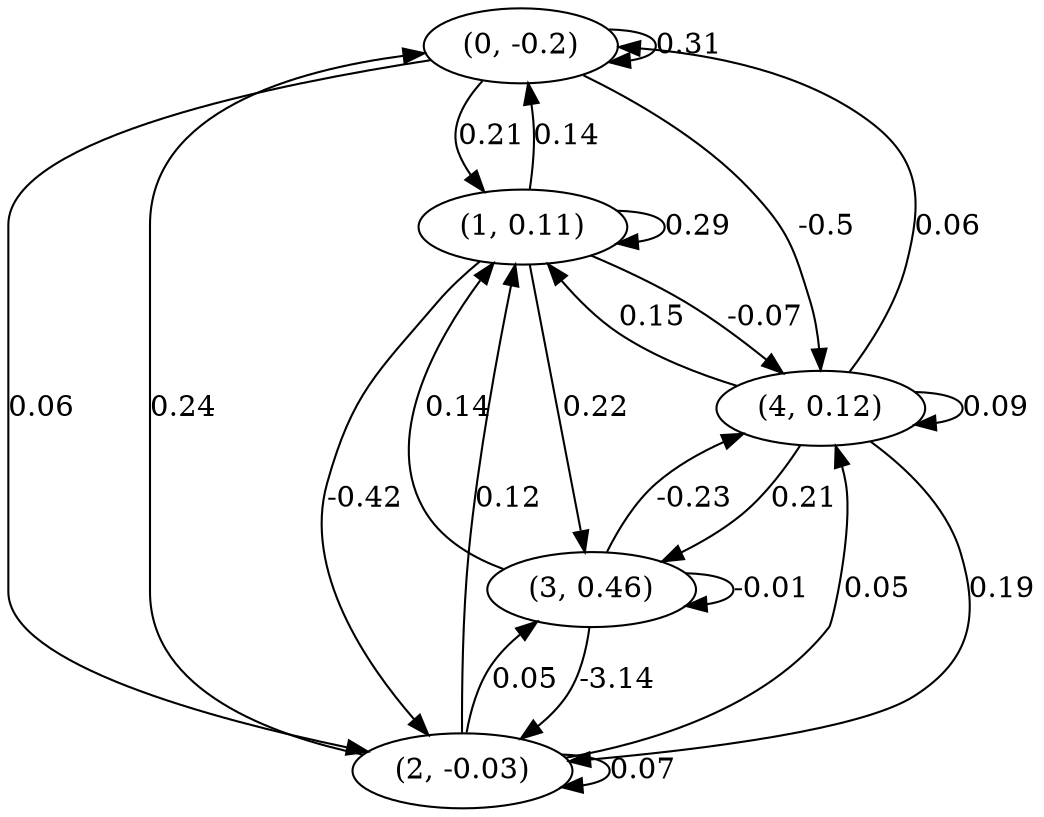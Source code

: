 digraph {
    0 [ label = "(0, -0.2)" ]
    1 [ label = "(1, 0.11)" ]
    2 [ label = "(2, -0.03)" ]
    3 [ label = "(3, 0.46)" ]
    4 [ label = "(4, 0.12)" ]
    0 -> 0 [ label = "0.31" ]
    1 -> 1 [ label = "0.29" ]
    2 -> 2 [ label = "0.07" ]
    3 -> 3 [ label = "-0.01" ]
    4 -> 4 [ label = "0.09" ]
    1 -> 0 [ label = "0.14" ]
    2 -> 0 [ label = "0.24" ]
    4 -> 0 [ label = "0.06" ]
    0 -> 1 [ label = "0.21" ]
    2 -> 1 [ label = "0.12" ]
    3 -> 1 [ label = "0.14" ]
    4 -> 1 [ label = "0.15" ]
    0 -> 2 [ label = "0.06" ]
    1 -> 2 [ label = "-0.42" ]
    3 -> 2 [ label = "-3.14" ]
    4 -> 2 [ label = "0.19" ]
    1 -> 3 [ label = "0.22" ]
    2 -> 3 [ label = "0.05" ]
    4 -> 3 [ label = "0.21" ]
    0 -> 4 [ label = "-0.5" ]
    1 -> 4 [ label = "-0.07" ]
    2 -> 4 [ label = "0.05" ]
    3 -> 4 [ label = "-0.23" ]
}

